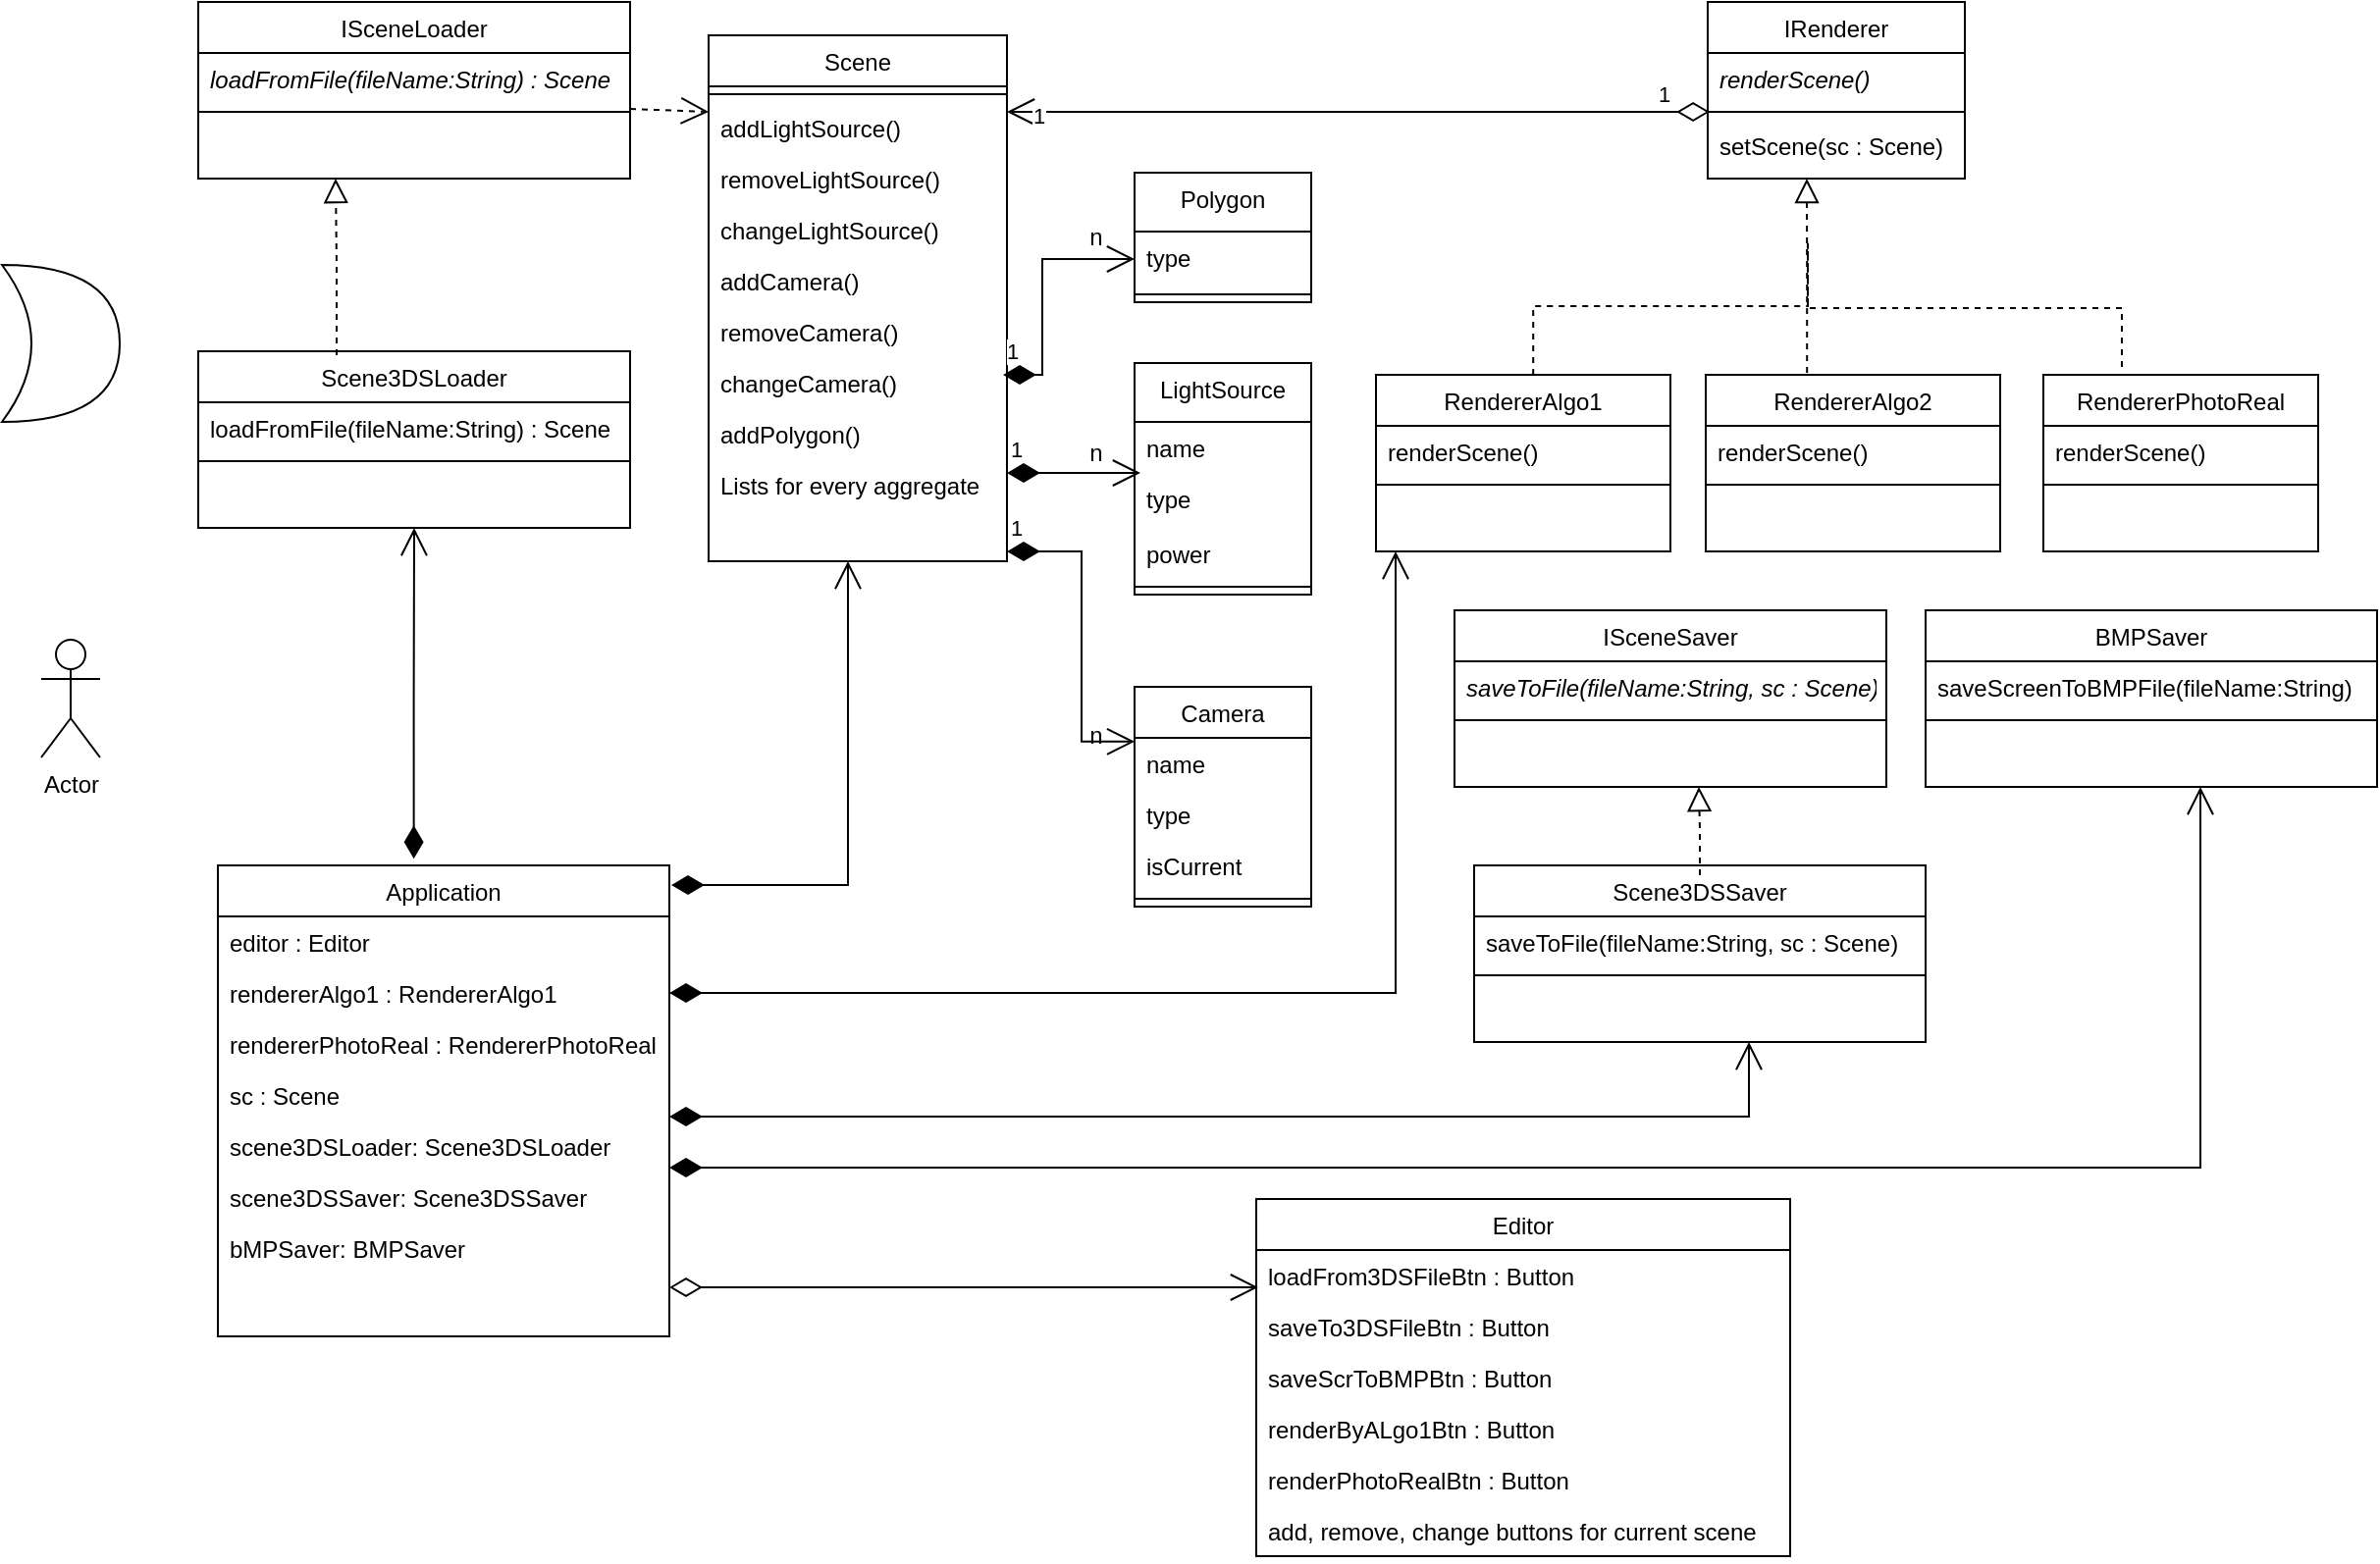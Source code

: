 <mxfile version="15.5.4" type="embed"><diagram id="C5RBs43oDa-KdzZeNtuy" name="Page-1"><mxGraphModel dx="744" dy="561" grid="1" gridSize="10" guides="1" tooltips="1" connect="1" arrows="1" fold="1" page="1" pageScale="1" pageWidth="1390" pageHeight="980" math="0" shadow="0"><root><mxCell id="WIyWlLk6GJQsqaUBKTNV-0"/><mxCell id="WIyWlLk6GJQsqaUBKTNV-1" parent="WIyWlLk6GJQsqaUBKTNV-0"/><mxCell id="zkfFHV4jXpPFQw0GAbJ--6" value="Scene" style="swimlane;fontStyle=0;align=center;verticalAlign=top;childLayout=stackLayout;horizontal=1;startSize=26;horizontalStack=0;resizeParent=1;resizeLast=0;collapsible=1;marginBottom=0;rounded=0;shadow=0;strokeWidth=1;" parent="WIyWlLk6GJQsqaUBKTNV-1" vertex="1"><mxGeometry x="400" y="77" width="152" height="268" as="geometry"><mxRectangle x="120" y="360" width="160" height="26" as="alternateBounds"/></mxGeometry></mxCell><mxCell id="zkfFHV4jXpPFQw0GAbJ--9" value="" style="line;html=1;strokeWidth=1;align=left;verticalAlign=middle;spacingTop=-1;spacingLeft=3;spacingRight=3;rotatable=0;labelPosition=right;points=[];portConstraint=eastwest;" parent="zkfFHV4jXpPFQw0GAbJ--6" vertex="1"><mxGeometry y="26" width="152" height="8" as="geometry"/></mxCell><mxCell id="2hxpH5w9TuHF01aktV_q-33" value="addLightSource()" style="text;align=left;verticalAlign=top;spacingLeft=4;spacingRight=4;overflow=hidden;rotatable=0;points=[[0,0.5],[1,0.5]];portConstraint=eastwest;rounded=0;shadow=0;html=0;" parent="zkfFHV4jXpPFQw0GAbJ--6" vertex="1"><mxGeometry y="34" width="152" height="26" as="geometry"/></mxCell><mxCell id="2hxpH5w9TuHF01aktV_q-32" value="removeLightSource()" style="text;align=left;verticalAlign=top;spacingLeft=4;spacingRight=4;overflow=hidden;rotatable=0;points=[[0,0.5],[1,0.5]];portConstraint=eastwest;rounded=0;shadow=0;html=0;" parent="zkfFHV4jXpPFQw0GAbJ--6" vertex="1"><mxGeometry y="60" width="152" height="26" as="geometry"/></mxCell><mxCell id="2hxpH5w9TuHF01aktV_q-34" value="changeLightSource()" style="text;align=left;verticalAlign=top;spacingLeft=4;spacingRight=4;overflow=hidden;rotatable=0;points=[[0,0.5],[1,0.5]];portConstraint=eastwest;rounded=0;shadow=0;html=0;" parent="zkfFHV4jXpPFQw0GAbJ--6" vertex="1"><mxGeometry y="86" width="152" height="26" as="geometry"/></mxCell><mxCell id="6HVsxSzAW9lzDEwn9dUi-0" value="addCamera()" style="text;align=left;verticalAlign=top;spacingLeft=4;spacingRight=4;overflow=hidden;rotatable=0;points=[[0,0.5],[1,0.5]];portConstraint=eastwest;rounded=0;shadow=0;html=0;" parent="zkfFHV4jXpPFQw0GAbJ--6" vertex="1"><mxGeometry y="112" width="152" height="26" as="geometry"/></mxCell><mxCell id="6HVsxSzAW9lzDEwn9dUi-1" value="removeCamera()" style="text;align=left;verticalAlign=top;spacingLeft=4;spacingRight=4;overflow=hidden;rotatable=0;points=[[0,0.5],[1,0.5]];portConstraint=eastwest;rounded=0;shadow=0;html=0;" parent="zkfFHV4jXpPFQw0GAbJ--6" vertex="1"><mxGeometry y="138" width="152" height="26" as="geometry"/></mxCell><mxCell id="6HVsxSzAW9lzDEwn9dUi-2" value="changeCamera()" style="text;align=left;verticalAlign=top;spacingLeft=4;spacingRight=4;overflow=hidden;rotatable=0;points=[[0,0.5],[1,0.5]];portConstraint=eastwest;rounded=0;shadow=0;html=0;" parent="zkfFHV4jXpPFQw0GAbJ--6" vertex="1"><mxGeometry y="164" width="152" height="26" as="geometry"/></mxCell><mxCell id="6HVsxSzAW9lzDEwn9dUi-39" value="addPolygon()" style="text;align=left;verticalAlign=top;spacingLeft=4;spacingRight=4;overflow=hidden;rotatable=0;points=[[0,0.5],[1,0.5]];portConstraint=eastwest;rounded=0;shadow=0;html=0;" parent="zkfFHV4jXpPFQw0GAbJ--6" vertex="1"><mxGeometry y="190" width="152" height="26" as="geometry"/></mxCell><mxCell id="6HVsxSzAW9lzDEwn9dUi-40" value="Lists for every aggregate" style="text;align=left;verticalAlign=top;spacingLeft=4;spacingRight=4;overflow=hidden;rotatable=0;points=[[0,0.5],[1,0.5]];portConstraint=eastwest;rounded=0;shadow=0;html=0;" parent="zkfFHV4jXpPFQw0GAbJ--6" vertex="1"><mxGeometry y="216" width="152" height="26" as="geometry"/></mxCell><mxCell id="2hxpH5w9TuHF01aktV_q-7" value="LightSource" style="swimlane;fontStyle=0;align=center;verticalAlign=top;childLayout=stackLayout;horizontal=1;startSize=30;horizontalStack=0;resizeParent=1;resizeLast=0;collapsible=1;marginBottom=0;rounded=0;shadow=0;strokeWidth=1;" parent="WIyWlLk6GJQsqaUBKTNV-1" vertex="1"><mxGeometry x="617" y="244" width="90" height="118" as="geometry"><mxRectangle x="120" y="360" width="160" height="26" as="alternateBounds"/></mxGeometry></mxCell><mxCell id="2hxpH5w9TuHF01aktV_q-8" value="name" style="text;align=left;verticalAlign=top;spacingLeft=4;spacingRight=4;overflow=hidden;rotatable=0;points=[[0,0.5],[1,0.5]];portConstraint=eastwest;" parent="2hxpH5w9TuHF01aktV_q-7" vertex="1"><mxGeometry y="30" width="90" height="26" as="geometry"/></mxCell><mxCell id="2hxpH5w9TuHF01aktV_q-9" value="type" style="text;align=left;verticalAlign=top;spacingLeft=4;spacingRight=4;overflow=hidden;rotatable=0;points=[[0,0.5],[1,0.5]];portConstraint=eastwest;rounded=0;shadow=0;html=0;" parent="2hxpH5w9TuHF01aktV_q-7" vertex="1"><mxGeometry y="56" width="90" height="28" as="geometry"/></mxCell><mxCell id="6HVsxSzAW9lzDEwn9dUi-3" value="power" style="text;align=left;verticalAlign=top;spacingLeft=4;spacingRight=4;overflow=hidden;rotatable=0;points=[[0,0.5],[1,0.5]];portConstraint=eastwest;rounded=0;shadow=0;html=0;" parent="2hxpH5w9TuHF01aktV_q-7" vertex="1"><mxGeometry y="84" width="90" height="26" as="geometry"/></mxCell><mxCell id="2hxpH5w9TuHF01aktV_q-10" value="" style="line;html=1;strokeWidth=1;align=left;verticalAlign=middle;spacingTop=-1;spacingLeft=3;spacingRight=3;rotatable=0;labelPosition=right;points=[];portConstraint=eastwest;" parent="2hxpH5w9TuHF01aktV_q-7" vertex="1"><mxGeometry y="110" width="90" height="8" as="geometry"/></mxCell><mxCell id="2hxpH5w9TuHF01aktV_q-12" value="Camera" style="swimlane;fontStyle=0;align=center;verticalAlign=top;childLayout=stackLayout;horizontal=1;startSize=26;horizontalStack=0;resizeParent=1;resizeLast=0;collapsible=1;marginBottom=0;rounded=0;shadow=0;strokeWidth=1;" parent="WIyWlLk6GJQsqaUBKTNV-1" vertex="1"><mxGeometry x="617" y="409" width="90" height="112" as="geometry"><mxRectangle x="120" y="360" width="160" height="26" as="alternateBounds"/></mxGeometry></mxCell><mxCell id="2hxpH5w9TuHF01aktV_q-13" value="name" style="text;align=left;verticalAlign=top;spacingLeft=4;spacingRight=4;overflow=hidden;rotatable=0;points=[[0,0.5],[1,0.5]];portConstraint=eastwest;" parent="2hxpH5w9TuHF01aktV_q-12" vertex="1"><mxGeometry y="26" width="90" height="26" as="geometry"/></mxCell><mxCell id="2hxpH5w9TuHF01aktV_q-14" value="type" style="text;align=left;verticalAlign=top;spacingLeft=4;spacingRight=4;overflow=hidden;rotatable=0;points=[[0,0.5],[1,0.5]];portConstraint=eastwest;rounded=0;shadow=0;html=0;" parent="2hxpH5w9TuHF01aktV_q-12" vertex="1"><mxGeometry y="52" width="90" height="26" as="geometry"/></mxCell><mxCell id="2hxpH5w9TuHF01aktV_q-15" value="isCurrent" style="text;align=left;verticalAlign=top;spacingLeft=4;spacingRight=4;overflow=hidden;rotatable=0;points=[[0,0.5],[1,0.5]];portConstraint=eastwest;rounded=0;shadow=0;html=0;" parent="2hxpH5w9TuHF01aktV_q-12" vertex="1"><mxGeometry y="78" width="90" height="26" as="geometry"/></mxCell><mxCell id="2hxpH5w9TuHF01aktV_q-16" value="" style="line;html=1;strokeWidth=1;align=left;verticalAlign=middle;spacingTop=-1;spacingLeft=3;spacingRight=3;rotatable=0;labelPosition=right;points=[];portConstraint=eastwest;" parent="2hxpH5w9TuHF01aktV_q-12" vertex="1"><mxGeometry y="104" width="90" height="8" as="geometry"/></mxCell><mxCell id="2hxpH5w9TuHF01aktV_q-24" value="ISceneLoader" style="swimlane;fontStyle=0;align=center;verticalAlign=top;childLayout=stackLayout;horizontal=1;startSize=26;horizontalStack=0;resizeParent=1;resizeLast=0;collapsible=1;marginBottom=0;rounded=0;shadow=0;strokeWidth=1;" parent="WIyWlLk6GJQsqaUBKTNV-1" vertex="1"><mxGeometry x="140" y="60" width="220" height="90" as="geometry"><mxRectangle x="120" y="360" width="160" height="26" as="alternateBounds"/></mxGeometry></mxCell><mxCell id="2hxpH5w9TuHF01aktV_q-25" value="loadFromFile(fileName:String) : Scene" style="text;align=left;verticalAlign=top;spacingLeft=4;spacingRight=4;overflow=hidden;rotatable=0;points=[[0,0.5],[1,0.5]];portConstraint=eastwest;rounded=0;shadow=0;html=0;fontStyle=2" parent="2hxpH5w9TuHF01aktV_q-24" vertex="1"><mxGeometry y="26" width="220" height="26" as="geometry"/></mxCell><mxCell id="2hxpH5w9TuHF01aktV_q-26" value="" style="line;html=1;strokeWidth=1;align=left;verticalAlign=middle;spacingTop=-1;spacingLeft=3;spacingRight=3;rotatable=0;labelPosition=right;points=[];portConstraint=eastwest;" parent="2hxpH5w9TuHF01aktV_q-24" vertex="1"><mxGeometry y="52" width="220" height="8" as="geometry"/></mxCell><mxCell id="2hxpH5w9TuHF01aktV_q-27" value="Scene3DSLoader" style="swimlane;fontStyle=0;align=center;verticalAlign=top;childLayout=stackLayout;horizontal=1;startSize=26;horizontalStack=0;resizeParent=1;resizeLast=0;collapsible=1;marginBottom=0;rounded=0;shadow=0;strokeWidth=1;" parent="WIyWlLk6GJQsqaUBKTNV-1" vertex="1"><mxGeometry x="140" y="238" width="220" height="90" as="geometry"><mxRectangle x="120" y="360" width="160" height="26" as="alternateBounds"/></mxGeometry></mxCell><mxCell id="2hxpH5w9TuHF01aktV_q-28" value="loadFromFile(fileName:String) : Scene" style="text;align=left;verticalAlign=top;spacingLeft=4;spacingRight=4;overflow=hidden;rotatable=0;points=[[0,0.5],[1,0.5]];portConstraint=eastwest;rounded=0;shadow=0;html=0;fontStyle=0" parent="2hxpH5w9TuHF01aktV_q-27" vertex="1"><mxGeometry y="26" width="220" height="26" as="geometry"/></mxCell><mxCell id="2hxpH5w9TuHF01aktV_q-29" value="" style="line;html=1;strokeWidth=1;align=left;verticalAlign=middle;spacingTop=-1;spacingLeft=3;spacingRight=3;rotatable=0;labelPosition=right;points=[];portConstraint=eastwest;" parent="2hxpH5w9TuHF01aktV_q-27" vertex="1"><mxGeometry y="52" width="220" height="8" as="geometry"/></mxCell><mxCell id="2hxpH5w9TuHF01aktV_q-30" value="" style="endArrow=block;endSize=10;endFill=0;shadow=0;strokeWidth=1;rounded=0;edgeStyle=elbowEdgeStyle;elbow=vertical;dashed=1;" parent="WIyWlLk6GJQsqaUBKTNV-1" edge="1"><mxGeometry width="160" relative="1" as="geometry"><mxPoint x="210.5" y="240" as="sourcePoint"/><mxPoint x="210" y="150" as="targetPoint"/></mxGeometry></mxCell><mxCell id="2hxpH5w9TuHF01aktV_q-31" value="" style="endArrow=open;endFill=1;endSize=12;html=1;rounded=0;dashed=1;entryX=0;entryY=0.5;entryDx=0;entryDy=0;" parent="WIyWlLk6GJQsqaUBKTNV-1" edge="1"><mxGeometry width="160" relative="1" as="geometry"><mxPoint x="360" y="114.5" as="sourcePoint"/><mxPoint x="400" y="116" as="targetPoint"/></mxGeometry></mxCell><mxCell id="6HVsxSzAW9lzDEwn9dUi-5" value="1" style="endArrow=open;html=1;endSize=12;startArrow=diamondThin;startSize=14;startFill=1;edgeStyle=orthogonalEdgeStyle;align=left;verticalAlign=bottom;rounded=0;" parent="WIyWlLk6GJQsqaUBKTNV-1" edge="1"><mxGeometry x="-1" y="3" relative="1" as="geometry"><mxPoint x="552" y="300" as="sourcePoint"/><mxPoint x="620" y="300" as="targetPoint"/></mxGeometry></mxCell><mxCell id="6HVsxSzAW9lzDEwn9dUi-6" value="n" style="text;html=1;align=center;verticalAlign=middle;resizable=0;points=[];autosize=1;strokeColor=none;fillColor=none;" parent="WIyWlLk6GJQsqaUBKTNV-1" vertex="1"><mxGeometry x="587" y="280" width="20" height="20" as="geometry"/></mxCell><mxCell id="6HVsxSzAW9lzDEwn9dUi-11" value="1" style="endArrow=open;html=1;endSize=12;startArrow=diamondThin;startSize=14;startFill=1;edgeStyle=orthogonalEdgeStyle;align=left;verticalAlign=bottom;rounded=0;entryX=0.001;entryY=0.073;entryDx=0;entryDy=0;entryPerimeter=0;" parent="WIyWlLk6GJQsqaUBKTNV-1" target="2hxpH5w9TuHF01aktV_q-13" edge="1"><mxGeometry x="-1" y="3" relative="1" as="geometry"><mxPoint x="552" y="340" as="sourcePoint"/><mxPoint x="590" y="460" as="targetPoint"/><Array as="points"><mxPoint x="590" y="340"/><mxPoint x="590" y="437"/></Array></mxGeometry></mxCell><mxCell id="6HVsxSzAW9lzDEwn9dUi-12" value="n" style="text;html=1;align=center;verticalAlign=middle;resizable=0;points=[];autosize=1;strokeColor=none;fillColor=none;" parent="WIyWlLk6GJQsqaUBKTNV-1" vertex="1"><mxGeometry x="587" y="424" width="20" height="20" as="geometry"/></mxCell><mxCell id="6HVsxSzAW9lzDEwn9dUi-13" value="IRenderer" style="swimlane;fontStyle=0;align=center;verticalAlign=top;childLayout=stackLayout;horizontal=1;startSize=26;horizontalStack=0;resizeParent=1;resizeLast=0;collapsible=1;marginBottom=0;rounded=0;shadow=0;strokeWidth=1;" parent="WIyWlLk6GJQsqaUBKTNV-1" vertex="1"><mxGeometry x="909" y="60" width="131" height="90" as="geometry"><mxRectangle x="120" y="360" width="160" height="26" as="alternateBounds"/></mxGeometry></mxCell><mxCell id="6HVsxSzAW9lzDEwn9dUi-14" value="renderScene()" style="text;align=left;verticalAlign=top;spacingLeft=4;spacingRight=4;overflow=hidden;rotatable=0;points=[[0,0.5],[1,0.5]];portConstraint=eastwest;rounded=0;shadow=0;html=0;fontStyle=2" parent="6HVsxSzAW9lzDEwn9dUi-13" vertex="1"><mxGeometry y="26" width="131" height="26" as="geometry"/></mxCell><mxCell id="6HVsxSzAW9lzDEwn9dUi-15" value="" style="line;html=1;strokeWidth=1;align=left;verticalAlign=middle;spacingTop=-1;spacingLeft=3;spacingRight=3;rotatable=0;labelPosition=right;points=[];portConstraint=eastwest;" parent="6HVsxSzAW9lzDEwn9dUi-13" vertex="1"><mxGeometry y="52" width="131" height="8" as="geometry"/></mxCell><mxCell id="6HVsxSzAW9lzDEwn9dUi-41" value="setScene(sc : Scene)" style="text;align=left;verticalAlign=top;spacingLeft=4;spacingRight=4;overflow=hidden;rotatable=0;points=[[0,0.5],[1,0.5]];portConstraint=eastwest;rounded=0;shadow=0;html=0;fontStyle=0" parent="6HVsxSzAW9lzDEwn9dUi-13" vertex="1"><mxGeometry y="60" width="131" height="26" as="geometry"/></mxCell><mxCell id="6HVsxSzAW9lzDEwn9dUi-16" value="RendererAlgo1" style="swimlane;fontStyle=0;align=center;verticalAlign=top;childLayout=stackLayout;horizontal=1;startSize=26;horizontalStack=0;resizeParent=1;resizeLast=0;collapsible=1;marginBottom=0;rounded=0;shadow=0;strokeWidth=1;" parent="WIyWlLk6GJQsqaUBKTNV-1" vertex="1"><mxGeometry x="740" y="250" width="150" height="90" as="geometry"><mxRectangle x="120" y="360" width="160" height="26" as="alternateBounds"/></mxGeometry></mxCell><mxCell id="6HVsxSzAW9lzDEwn9dUi-17" value="renderScene()" style="text;align=left;verticalAlign=top;spacingLeft=4;spacingRight=4;overflow=hidden;rotatable=0;points=[[0,0.5],[1,0.5]];portConstraint=eastwest;rounded=0;shadow=0;html=0;fontStyle=0" parent="6HVsxSzAW9lzDEwn9dUi-16" vertex="1"><mxGeometry y="26" width="150" height="26" as="geometry"/></mxCell><mxCell id="6HVsxSzAW9lzDEwn9dUi-18" value="" style="line;html=1;strokeWidth=1;align=left;verticalAlign=middle;spacingTop=-1;spacingLeft=3;spacingRight=3;rotatable=0;labelPosition=right;points=[];portConstraint=eastwest;" parent="6HVsxSzAW9lzDEwn9dUi-16" vertex="1"><mxGeometry y="52" width="150" height="8" as="geometry"/></mxCell><mxCell id="6HVsxSzAW9lzDEwn9dUi-19" value="RendererAlgo2" style="swimlane;fontStyle=0;align=center;verticalAlign=top;childLayout=stackLayout;horizontal=1;startSize=26;horizontalStack=0;resizeParent=1;resizeLast=0;collapsible=1;marginBottom=0;rounded=0;shadow=0;strokeWidth=1;" parent="WIyWlLk6GJQsqaUBKTNV-1" vertex="1"><mxGeometry x="908" y="250" width="150" height="90" as="geometry"><mxRectangle x="120" y="360" width="160" height="26" as="alternateBounds"/></mxGeometry></mxCell><mxCell id="6HVsxSzAW9lzDEwn9dUi-20" value="renderScene()" style="text;align=left;verticalAlign=top;spacingLeft=4;spacingRight=4;overflow=hidden;rotatable=0;points=[[0,0.5],[1,0.5]];portConstraint=eastwest;rounded=0;shadow=0;html=0;fontStyle=0" parent="6HVsxSzAW9lzDEwn9dUi-19" vertex="1"><mxGeometry y="26" width="150" height="26" as="geometry"/></mxCell><mxCell id="6HVsxSzAW9lzDEwn9dUi-21" value="" style="line;html=1;strokeWidth=1;align=left;verticalAlign=middle;spacingTop=-1;spacingLeft=3;spacingRight=3;rotatable=0;labelPosition=right;points=[];portConstraint=eastwest;" parent="6HVsxSzAW9lzDEwn9dUi-19" vertex="1"><mxGeometry y="52" width="150" height="8" as="geometry"/></mxCell><mxCell id="6HVsxSzAW9lzDEwn9dUi-22" value="RendererPhotoReal" style="swimlane;fontStyle=0;align=center;verticalAlign=top;childLayout=stackLayout;horizontal=1;startSize=26;horizontalStack=0;resizeParent=1;resizeLast=0;collapsible=1;marginBottom=0;rounded=0;shadow=0;strokeWidth=1;" parent="WIyWlLk6GJQsqaUBKTNV-1" vertex="1"><mxGeometry x="1080" y="250" width="140" height="90" as="geometry"><mxRectangle x="120" y="360" width="160" height="26" as="alternateBounds"/></mxGeometry></mxCell><mxCell id="6HVsxSzAW9lzDEwn9dUi-23" value="renderScene()" style="text;align=left;verticalAlign=top;spacingLeft=4;spacingRight=4;overflow=hidden;rotatable=0;points=[[0,0.5],[1,0.5]];portConstraint=eastwest;rounded=0;shadow=0;html=0;fontStyle=0" parent="6HVsxSzAW9lzDEwn9dUi-22" vertex="1"><mxGeometry y="26" width="140" height="26" as="geometry"/></mxCell><mxCell id="6HVsxSzAW9lzDEwn9dUi-24" value="" style="line;html=1;strokeWidth=1;align=left;verticalAlign=middle;spacingTop=-1;spacingLeft=3;spacingRight=3;rotatable=0;labelPosition=right;points=[];portConstraint=eastwest;" parent="6HVsxSzAW9lzDEwn9dUi-22" vertex="1"><mxGeometry y="52" width="140" height="8" as="geometry"/></mxCell><mxCell id="6HVsxSzAW9lzDEwn9dUi-25" value="" style="endArrow=block;endSize=10;endFill=0;shadow=0;strokeWidth=1;rounded=0;edgeStyle=elbowEdgeStyle;elbow=vertical;dashed=1;exitX=0.344;exitY=-0.011;exitDx=0;exitDy=0;exitPerimeter=0;" parent="WIyWlLk6GJQsqaUBKTNV-1" source="6HVsxSzAW9lzDEwn9dUi-19" edge="1"><mxGeometry width="160" relative="1" as="geometry"><mxPoint x="960" y="240" as="sourcePoint"/><mxPoint x="959.5" y="150" as="targetPoint"/></mxGeometry></mxCell><mxCell id="6HVsxSzAW9lzDEwn9dUi-26" value="" style="endArrow=none;endFill=0;shadow=0;strokeWidth=1;rounded=0;edgeStyle=elbowEdgeStyle;elbow=vertical;dashed=1;exitX=0.344;exitY=-0.011;exitDx=0;exitDy=0;exitPerimeter=0;" parent="WIyWlLk6GJQsqaUBKTNV-1" edge="1"><mxGeometry width="160" relative="1" as="geometry"><mxPoint x="820.1" y="250" as="sourcePoint"/><mxPoint x="960" y="180" as="targetPoint"/></mxGeometry></mxCell><mxCell id="6HVsxSzAW9lzDEwn9dUi-27" value="" style="endArrow=none;endFill=0;shadow=0;strokeWidth=1;rounded=0;edgeStyle=elbowEdgeStyle;elbow=vertical;dashed=1;exitX=0.344;exitY=-0.011;exitDx=0;exitDy=0;exitPerimeter=0;" parent="WIyWlLk6GJQsqaUBKTNV-1" edge="1"><mxGeometry width="160" relative="1" as="geometry"><mxPoint x="1120" y="246" as="sourcePoint"/><mxPoint x="960" y="186" as="targetPoint"/><Array as="points"><mxPoint x="1030" y="216"/></Array></mxGeometry></mxCell><mxCell id="6HVsxSzAW9lzDEwn9dUi-28" value="Editor" style="swimlane;fontStyle=0;align=center;verticalAlign=top;childLayout=stackLayout;horizontal=1;startSize=26;horizontalStack=0;resizeParent=1;resizeLast=0;collapsible=1;marginBottom=0;rounded=0;shadow=0;strokeWidth=1;" parent="WIyWlLk6GJQsqaUBKTNV-1" vertex="1"><mxGeometry x="679" y="670" width="272" height="182" as="geometry"><mxRectangle x="120" y="360" width="160" height="26" as="alternateBounds"/></mxGeometry></mxCell><mxCell id="6HVsxSzAW9lzDEwn9dUi-67" value="loadFrom3DSFileBtn : Button" style="text;align=left;verticalAlign=top;spacingLeft=4;spacingRight=4;overflow=hidden;rotatable=0;points=[[0,0.5],[1,0.5]];portConstraint=eastwest;rounded=0;shadow=0;html=0;" parent="6HVsxSzAW9lzDEwn9dUi-28" vertex="1"><mxGeometry y="26" width="272" height="26" as="geometry"/></mxCell><mxCell id="6HVsxSzAW9lzDEwn9dUi-68" value="saveTo3DSFileBtn : Button" style="text;align=left;verticalAlign=top;spacingLeft=4;spacingRight=4;overflow=hidden;rotatable=0;points=[[0,0.5],[1,0.5]];portConstraint=eastwest;rounded=0;shadow=0;html=0;" parent="6HVsxSzAW9lzDEwn9dUi-28" vertex="1"><mxGeometry y="52" width="272" height="26" as="geometry"/></mxCell><mxCell id="6HVsxSzAW9lzDEwn9dUi-69" value="saveScrToBMPBtn : Button" style="text;align=left;verticalAlign=top;spacingLeft=4;spacingRight=4;overflow=hidden;rotatable=0;points=[[0,0.5],[1,0.5]];portConstraint=eastwest;rounded=0;shadow=0;html=0;" parent="6HVsxSzAW9lzDEwn9dUi-28" vertex="1"><mxGeometry y="78" width="272" height="26" as="geometry"/></mxCell><mxCell id="6HVsxSzAW9lzDEwn9dUi-70" value="renderByALgo1Btn : Button" style="text;align=left;verticalAlign=top;spacingLeft=4;spacingRight=4;overflow=hidden;rotatable=0;points=[[0,0.5],[1,0.5]];portConstraint=eastwest;rounded=0;shadow=0;html=0;" parent="6HVsxSzAW9lzDEwn9dUi-28" vertex="1"><mxGeometry y="104" width="272" height="26" as="geometry"/></mxCell><mxCell id="6HVsxSzAW9lzDEwn9dUi-71" value="renderPhotoRealBtn : Button" style="text;align=left;verticalAlign=top;spacingLeft=4;spacingRight=4;overflow=hidden;rotatable=0;points=[[0,0.5],[1,0.5]];portConstraint=eastwest;rounded=0;shadow=0;html=0;" parent="6HVsxSzAW9lzDEwn9dUi-28" vertex="1"><mxGeometry y="130" width="272" height="26" as="geometry"/></mxCell><mxCell id="6HVsxSzAW9lzDEwn9dUi-72" value="add, remove, change buttons for current scene" style="text;align=left;verticalAlign=top;spacingLeft=4;spacingRight=4;overflow=hidden;rotatable=0;points=[[0,0.5],[1,0.5]];portConstraint=eastwest;rounded=0;shadow=0;html=0;" parent="6HVsxSzAW9lzDEwn9dUi-28" vertex="1"><mxGeometry y="156" width="272" height="26" as="geometry"/></mxCell><mxCell id="6HVsxSzAW9lzDEwn9dUi-31" value="Polygon" style="swimlane;fontStyle=0;align=center;verticalAlign=top;childLayout=stackLayout;horizontal=1;startSize=30;horizontalStack=0;resizeParent=1;resizeLast=0;collapsible=1;marginBottom=0;rounded=0;shadow=0;strokeWidth=1;" parent="WIyWlLk6GJQsqaUBKTNV-1" vertex="1"><mxGeometry x="617" y="147" width="90" height="66" as="geometry"><mxRectangle x="120" y="360" width="160" height="26" as="alternateBounds"/></mxGeometry></mxCell><mxCell id="6HVsxSzAW9lzDEwn9dUi-33" value="type" style="text;align=left;verticalAlign=top;spacingLeft=4;spacingRight=4;overflow=hidden;rotatable=0;points=[[0,0.5],[1,0.5]];portConstraint=eastwest;rounded=0;shadow=0;html=0;" parent="6HVsxSzAW9lzDEwn9dUi-31" vertex="1"><mxGeometry y="30" width="90" height="28" as="geometry"/></mxCell><mxCell id="6HVsxSzAW9lzDEwn9dUi-36" value="" style="line;html=1;strokeWidth=1;align=left;verticalAlign=middle;spacingTop=-1;spacingLeft=3;spacingRight=3;rotatable=0;labelPosition=right;points=[];portConstraint=eastwest;" parent="6HVsxSzAW9lzDEwn9dUi-31" vertex="1"><mxGeometry y="58" width="90" height="8" as="geometry"/></mxCell><mxCell id="6HVsxSzAW9lzDEwn9dUi-37" value="1" style="endArrow=open;html=1;endSize=12;startArrow=diamondThin;startSize=14;startFill=1;edgeStyle=orthogonalEdgeStyle;align=left;verticalAlign=bottom;rounded=0;entryX=0;entryY=0.5;entryDx=0;entryDy=0;" parent="WIyWlLk6GJQsqaUBKTNV-1" target="6HVsxSzAW9lzDEwn9dUi-33" edge="1"><mxGeometry x="-1" y="3" relative="1" as="geometry"><mxPoint x="550" y="250" as="sourcePoint"/><mxPoint x="627" y="310" as="targetPoint"/><Array as="points"><mxPoint x="570" y="250"/><mxPoint x="570" y="191"/></Array></mxGeometry></mxCell><mxCell id="6HVsxSzAW9lzDEwn9dUi-38" value="n" style="text;html=1;align=center;verticalAlign=middle;resizable=0;points=[];autosize=1;strokeColor=none;fillColor=none;" parent="WIyWlLk6GJQsqaUBKTNV-1" vertex="1"><mxGeometry x="587" y="170" width="20" height="20" as="geometry"/></mxCell><mxCell id="6HVsxSzAW9lzDEwn9dUi-43" value="1" style="endArrow=open;html=1;endSize=12;startArrow=diamondThin;startSize=14;startFill=0;edgeStyle=orthogonalEdgeStyle;align=left;verticalAlign=bottom;rounded=0;exitX=0.008;exitY=-0.154;exitDx=0;exitDy=0;exitPerimeter=0;entryX=1;entryY=0.5;entryDx=0;entryDy=0;" parent="WIyWlLk6GJQsqaUBKTNV-1" source="6HVsxSzAW9lzDEwn9dUi-41" edge="1"><mxGeometry x="-0.844" relative="1" as="geometry"><mxPoint x="798" y="134.5" as="sourcePoint"/><mxPoint x="552" y="116" as="targetPoint"/><Array as="points"><mxPoint x="590" y="116"/><mxPoint x="590" y="116"/></Array><mxPoint as="offset"/></mxGeometry></mxCell><mxCell id="6HVsxSzAW9lzDEwn9dUi-44" value="1" style="edgeLabel;html=1;align=center;verticalAlign=middle;resizable=0;points=[];" parent="6HVsxSzAW9lzDEwn9dUi-43" vertex="1" connectable="0"><mxGeometry x="0.911" y="2" relative="1" as="geometry"><mxPoint as="offset"/></mxGeometry></mxCell><mxCell id="6HVsxSzAW9lzDEwn9dUi-45" value="ISceneSaver" style="swimlane;fontStyle=0;align=center;verticalAlign=top;childLayout=stackLayout;horizontal=1;startSize=26;horizontalStack=0;resizeParent=1;resizeLast=0;collapsible=1;marginBottom=0;rounded=0;shadow=0;strokeWidth=1;" parent="WIyWlLk6GJQsqaUBKTNV-1" vertex="1"><mxGeometry x="780" y="370" width="220" height="90" as="geometry"><mxRectangle x="120" y="360" width="160" height="26" as="alternateBounds"/></mxGeometry></mxCell><mxCell id="6HVsxSzAW9lzDEwn9dUi-46" value="saveToFile(fileName:String, sc : Scene)" style="text;align=left;verticalAlign=top;spacingLeft=4;spacingRight=4;overflow=hidden;rotatable=0;points=[[0,0.5],[1,0.5]];portConstraint=eastwest;rounded=0;shadow=0;html=0;fontStyle=2" parent="6HVsxSzAW9lzDEwn9dUi-45" vertex="1"><mxGeometry y="26" width="220" height="26" as="geometry"/></mxCell><mxCell id="6HVsxSzAW9lzDEwn9dUi-47" value="" style="line;html=1;strokeWidth=1;align=left;verticalAlign=middle;spacingTop=-1;spacingLeft=3;spacingRight=3;rotatable=0;labelPosition=right;points=[];portConstraint=eastwest;" parent="6HVsxSzAW9lzDEwn9dUi-45" vertex="1"><mxGeometry y="52" width="220" height="8" as="geometry"/></mxCell><mxCell id="6HVsxSzAW9lzDEwn9dUi-48" value="Scene3DSSaver" style="swimlane;fontStyle=0;align=center;verticalAlign=top;childLayout=stackLayout;horizontal=1;startSize=26;horizontalStack=0;resizeParent=1;resizeLast=0;collapsible=1;marginBottom=0;rounded=0;shadow=0;strokeWidth=1;" parent="WIyWlLk6GJQsqaUBKTNV-1" vertex="1"><mxGeometry x="790" y="500" width="230" height="90" as="geometry"><mxRectangle x="120" y="360" width="160" height="26" as="alternateBounds"/></mxGeometry></mxCell><mxCell id="6HVsxSzAW9lzDEwn9dUi-49" value="saveToFile(fileName:String, sc : Scene)" style="text;align=left;verticalAlign=top;spacingLeft=4;spacingRight=4;overflow=hidden;rotatable=0;points=[[0,0.5],[1,0.5]];portConstraint=eastwest;rounded=0;shadow=0;html=0;fontStyle=0" parent="6HVsxSzAW9lzDEwn9dUi-48" vertex="1"><mxGeometry y="26" width="230" height="26" as="geometry"/></mxCell><mxCell id="6HVsxSzAW9lzDEwn9dUi-50" value="" style="line;html=1;strokeWidth=1;align=left;verticalAlign=middle;spacingTop=-1;spacingLeft=3;spacingRight=3;rotatable=0;labelPosition=right;points=[];portConstraint=eastwest;" parent="6HVsxSzAW9lzDEwn9dUi-48" vertex="1"><mxGeometry y="52" width="230" height="8" as="geometry"/></mxCell><mxCell id="6HVsxSzAW9lzDEwn9dUi-51" value="" style="endArrow=block;endSize=10;endFill=0;shadow=0;strokeWidth=1;rounded=0;edgeStyle=elbowEdgeStyle;elbow=vertical;dashed=1;" parent="WIyWlLk6GJQsqaUBKTNV-1" edge="1"><mxGeometry width="160" relative="1" as="geometry"><mxPoint x="905" y="505" as="sourcePoint"/><mxPoint x="904.5" y="460" as="targetPoint"/></mxGeometry></mxCell><mxCell id="6HVsxSzAW9lzDEwn9dUi-53" value="BMPSaver" style="swimlane;fontStyle=0;align=center;verticalAlign=top;childLayout=stackLayout;horizontal=1;startSize=26;horizontalStack=0;resizeParent=1;resizeLast=0;collapsible=1;marginBottom=0;rounded=0;shadow=0;strokeWidth=1;" parent="WIyWlLk6GJQsqaUBKTNV-1" vertex="1"><mxGeometry x="1020" y="370" width="230" height="90" as="geometry"><mxRectangle x="120" y="360" width="160" height="26" as="alternateBounds"/></mxGeometry></mxCell><mxCell id="6HVsxSzAW9lzDEwn9dUi-54" value="saveScreenToBMPFile(fileName:String)" style="text;align=left;verticalAlign=top;spacingLeft=4;spacingRight=4;overflow=hidden;rotatable=0;points=[[0,0.5],[1,0.5]];portConstraint=eastwest;rounded=0;shadow=0;html=0;fontStyle=0" parent="6HVsxSzAW9lzDEwn9dUi-53" vertex="1"><mxGeometry y="26" width="230" height="26" as="geometry"/></mxCell><mxCell id="6HVsxSzAW9lzDEwn9dUi-55" value="" style="line;html=1;strokeWidth=1;align=left;verticalAlign=middle;spacingTop=-1;spacingLeft=3;spacingRight=3;rotatable=0;labelPosition=right;points=[];portConstraint=eastwest;" parent="6HVsxSzAW9lzDEwn9dUi-53" vertex="1"><mxGeometry y="52" width="230" height="8" as="geometry"/></mxCell><mxCell id="6HVsxSzAW9lzDEwn9dUi-56" value="Application" style="swimlane;fontStyle=0;align=center;verticalAlign=top;childLayout=stackLayout;horizontal=1;startSize=26;horizontalStack=0;resizeParent=1;resizeLast=0;collapsible=1;marginBottom=0;rounded=0;shadow=0;strokeWidth=1;" parent="WIyWlLk6GJQsqaUBKTNV-1" vertex="1"><mxGeometry x="150" y="500" width="230" height="240" as="geometry"><mxRectangle x="120" y="360" width="160" height="26" as="alternateBounds"/></mxGeometry></mxCell><mxCell id="6HVsxSzAW9lzDEwn9dUi-62" value="editor : Editor" style="text;align=left;verticalAlign=top;spacingLeft=4;spacingRight=4;overflow=hidden;rotatable=0;points=[[0,0.5],[1,0.5]];portConstraint=eastwest;rounded=0;shadow=0;html=0;" parent="6HVsxSzAW9lzDEwn9dUi-56" vertex="1"><mxGeometry y="26" width="230" height="26" as="geometry"/></mxCell><mxCell id="6HVsxSzAW9lzDEwn9dUi-63" value="rendererAlgo1 : RendererAlgo1" style="text;align=left;verticalAlign=top;spacingLeft=4;spacingRight=4;overflow=hidden;rotatable=0;points=[[0,0.5],[1,0.5]];portConstraint=eastwest;rounded=0;shadow=0;html=0;" parent="6HVsxSzAW9lzDEwn9dUi-56" vertex="1"><mxGeometry y="52" width="230" height="26" as="geometry"/></mxCell><mxCell id="6HVsxSzAW9lzDEwn9dUi-64" value="rendererPhotoReal : RendererPhotoReal" style="text;align=left;verticalAlign=top;spacingLeft=4;spacingRight=4;overflow=hidden;rotatable=0;points=[[0,0.5],[1,0.5]];portConstraint=eastwest;rounded=0;shadow=0;html=0;" parent="6HVsxSzAW9lzDEwn9dUi-56" vertex="1"><mxGeometry y="78" width="230" height="26" as="geometry"/></mxCell><mxCell id="6HVsxSzAW9lzDEwn9dUi-65" value="sc : Scene" style="text;align=left;verticalAlign=top;spacingLeft=4;spacingRight=4;overflow=hidden;rotatable=0;points=[[0,0.5],[1,0.5]];portConstraint=eastwest;rounded=0;shadow=0;html=0;" parent="6HVsxSzAW9lzDEwn9dUi-56" vertex="1"><mxGeometry y="104" width="230" height="26" as="geometry"/></mxCell><mxCell id="6HVsxSzAW9lzDEwn9dUi-75" value="scene3DSLoader: Scene3DSLoader" style="text;align=left;verticalAlign=top;spacingLeft=4;spacingRight=4;overflow=hidden;rotatable=0;points=[[0,0.5],[1,0.5]];portConstraint=eastwest;rounded=0;shadow=0;html=0;" parent="6HVsxSzAW9lzDEwn9dUi-56" vertex="1"><mxGeometry y="130" width="230" height="26" as="geometry"/></mxCell><mxCell id="6HVsxSzAW9lzDEwn9dUi-76" value="scene3DSSaver: Scene3DSSaver" style="text;align=left;verticalAlign=top;spacingLeft=4;spacingRight=4;overflow=hidden;rotatable=0;points=[[0,0.5],[1,0.5]];portConstraint=eastwest;rounded=0;shadow=0;html=0;" parent="6HVsxSzAW9lzDEwn9dUi-56" vertex="1"><mxGeometry y="156" width="230" height="26" as="geometry"/></mxCell><mxCell id="6HVsxSzAW9lzDEwn9dUi-77" value="bMPSaver: BMPSaver" style="text;align=left;verticalAlign=top;spacingLeft=4;spacingRight=4;overflow=hidden;rotatable=0;points=[[0,0.5],[1,0.5]];portConstraint=eastwest;rounded=0;shadow=0;html=0;" parent="6HVsxSzAW9lzDEwn9dUi-56" vertex="1"><mxGeometry y="182" width="230" height="26" as="geometry"/></mxCell><mxCell id="6HVsxSzAW9lzDEwn9dUi-58" value="" style="endArrow=open;html=1;endSize=12;startArrow=diamondThin;startSize=14;startFill=0;edgeStyle=orthogonalEdgeStyle;align=left;verticalAlign=bottom;rounded=0;" parent="WIyWlLk6GJQsqaUBKTNV-1" edge="1"><mxGeometry x="-0.4" y="-50" relative="1" as="geometry"><mxPoint x="380" y="715" as="sourcePoint"/><mxPoint x="680" y="715" as="targetPoint"/><Array as="points"><mxPoint x="680" y="715"/></Array><mxPoint as="offset"/></mxGeometry></mxCell><mxCell id="6HVsxSzAW9lzDEwn9dUi-78" value="" style="endArrow=open;html=1;endSize=12;startArrow=diamondThin;startSize=14;startFill=1;edgeStyle=orthogonalEdgeStyle;align=left;verticalAlign=bottom;rounded=0;entryX=0.5;entryY=1;entryDx=0;entryDy=0;exitX=0.434;exitY=-0.014;exitDx=0;exitDy=0;exitPerimeter=0;" parent="WIyWlLk6GJQsqaUBKTNV-1" source="6HVsxSzAW9lzDEwn9dUi-56" target="2hxpH5w9TuHF01aktV_q-27" edge="1"><mxGeometry x="-0.595" y="-86" relative="1" as="geometry"><mxPoint x="250" y="490" as="sourcePoint"/><mxPoint x="370" y="422" as="targetPoint"/><Array as="points"/><mxPoint x="-2" y="1" as="offset"/></mxGeometry></mxCell><mxCell id="6HVsxSzAW9lzDEwn9dUi-80" value="" style="endArrow=open;html=1;endSize=12;startArrow=diamondThin;startSize=14;startFill=1;edgeStyle=orthogonalEdgeStyle;align=left;verticalAlign=bottom;rounded=0;" parent="WIyWlLk6GJQsqaUBKTNV-1" edge="1"><mxGeometry x="-0.595" y="-86" relative="1" as="geometry"><mxPoint x="381" y="510" as="sourcePoint"/><mxPoint x="471" y="345" as="targetPoint"/><Array as="points"><mxPoint x="471" y="510"/></Array><mxPoint x="-2" y="1" as="offset"/></mxGeometry></mxCell><mxCell id="6HVsxSzAW9lzDEwn9dUi-81" value="" style="endArrow=open;html=1;endSize=12;startArrow=diamondThin;startSize=14;startFill=1;edgeStyle=orthogonalEdgeStyle;align=left;verticalAlign=bottom;rounded=0;" parent="WIyWlLk6GJQsqaUBKTNV-1" edge="1"><mxGeometry x="-0.595" y="-86" relative="1" as="geometry"><mxPoint x="380" y="565" as="sourcePoint"/><mxPoint x="750" y="340" as="targetPoint"/><Array as="points"><mxPoint x="750" y="565"/><mxPoint x="750" y="345"/></Array><mxPoint x="-2" y="1" as="offset"/></mxGeometry></mxCell><mxCell id="6HVsxSzAW9lzDEwn9dUi-82" value="" style="endArrow=open;html=1;endSize=12;startArrow=diamondThin;startSize=14;startFill=1;edgeStyle=orthogonalEdgeStyle;align=left;verticalAlign=bottom;rounded=0;" parent="WIyWlLk6GJQsqaUBKTNV-1" edge="1"><mxGeometry x="-0.595" y="-86" relative="1" as="geometry"><mxPoint x="380" y="654" as="sourcePoint"/><mxPoint x="1160" y="460" as="targetPoint"/><Array as="points"><mxPoint x="1160" y="654"/></Array><mxPoint x="-2" y="1" as="offset"/></mxGeometry></mxCell><mxCell id="6HVsxSzAW9lzDEwn9dUi-83" value="" style="endArrow=open;html=1;endSize=12;startArrow=diamondThin;startSize=14;startFill=1;edgeStyle=orthogonalEdgeStyle;align=left;verticalAlign=bottom;rounded=0;" parent="WIyWlLk6GJQsqaUBKTNV-1" edge="1"><mxGeometry x="-0.595" y="-86" relative="1" as="geometry"><mxPoint x="380" y="628" as="sourcePoint"/><mxPoint x="930" y="590" as="targetPoint"/><Array as="points"><mxPoint x="930" y="628"/><mxPoint x="930" y="610"/></Array><mxPoint x="-2" y="1" as="offset"/></mxGeometry></mxCell><mxCell id="0" value="Actor" style="shape=umlActor;verticalLabelPosition=bottom;verticalAlign=top;html=1;outlineConnect=0;" vertex="1" parent="WIyWlLk6GJQsqaUBKTNV-1"><mxGeometry x="60" y="385" width="30" height="60" as="geometry"/></mxCell><mxCell id="1" value="" style="shape=xor;whiteSpace=wrap;html=1;" vertex="1" parent="WIyWlLk6GJQsqaUBKTNV-1"><mxGeometry x="40" y="194" width="60" height="80" as="geometry"/></mxCell></root></mxGraphModel></diagram></mxfile>